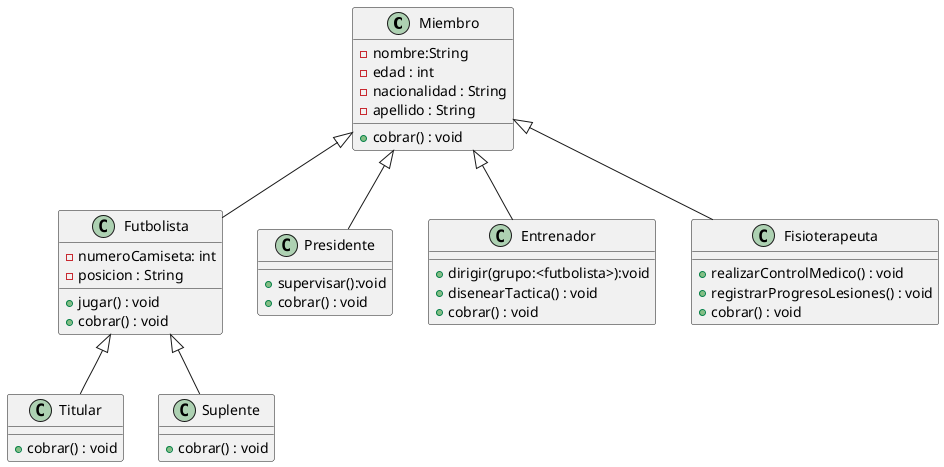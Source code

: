 @startuml
'En el equipo de fútbol “Digital FC” se realizan diversos entrenamientos durante la
'semana, los miembros del equipo concurren y perfeccionan sus habilidades para el
'siguiente partido.
'Nos encontramos con un plantel compuesto por futbolistas, quienes se desempeñan
'en diferentes posiciones y tienen un estatus en el equipo: son titulares o suplentes. El
'presidente asiste a supervisar y realizar actividades administrativas. Los
'entrenadores, que dirigen los entrenamientos en grupos, diseñan tácticas de juego.
'También hay fisioterapeutas que realizan controles médicos, registran el progreso de
'recuperación de lesiones y otros roles que ustedes puedan mencionar como parte del
'equipo de fútbol.

class Miembro{
    - nombre:String
    - edad : int
    - nacionalidad : String
    - apellido : String
    + cobrar() : void
}

class Presidente{
    + supervisar():void
    + cobrar() : void
}

class Entrenador{
    + dirigir(grupo:<futbolista>):void
    + disenearTactica() : void
    + cobrar() : void
}

class Fisioterapeuta{
    + realizarControlMedico() : void
    + registrarProgresoLesiones() : void
    + cobrar() : void
}

class Futbolista{
    - numeroCamiseta: int
    - posicion : String
    + jugar() : void
    + cobrar() : void
}


class Titular{
    + cobrar() : void
}

class Suplente{
    + cobrar() : void
}

Presidente -up-|> Miembro
Entrenador -up-|> Miembro
Fisioterapeuta -up-|> Miembro
Futbolista -up-|> Miembro
Titular -up-|> Futbolista
Suplente -up-|> Futbolista



@enduml